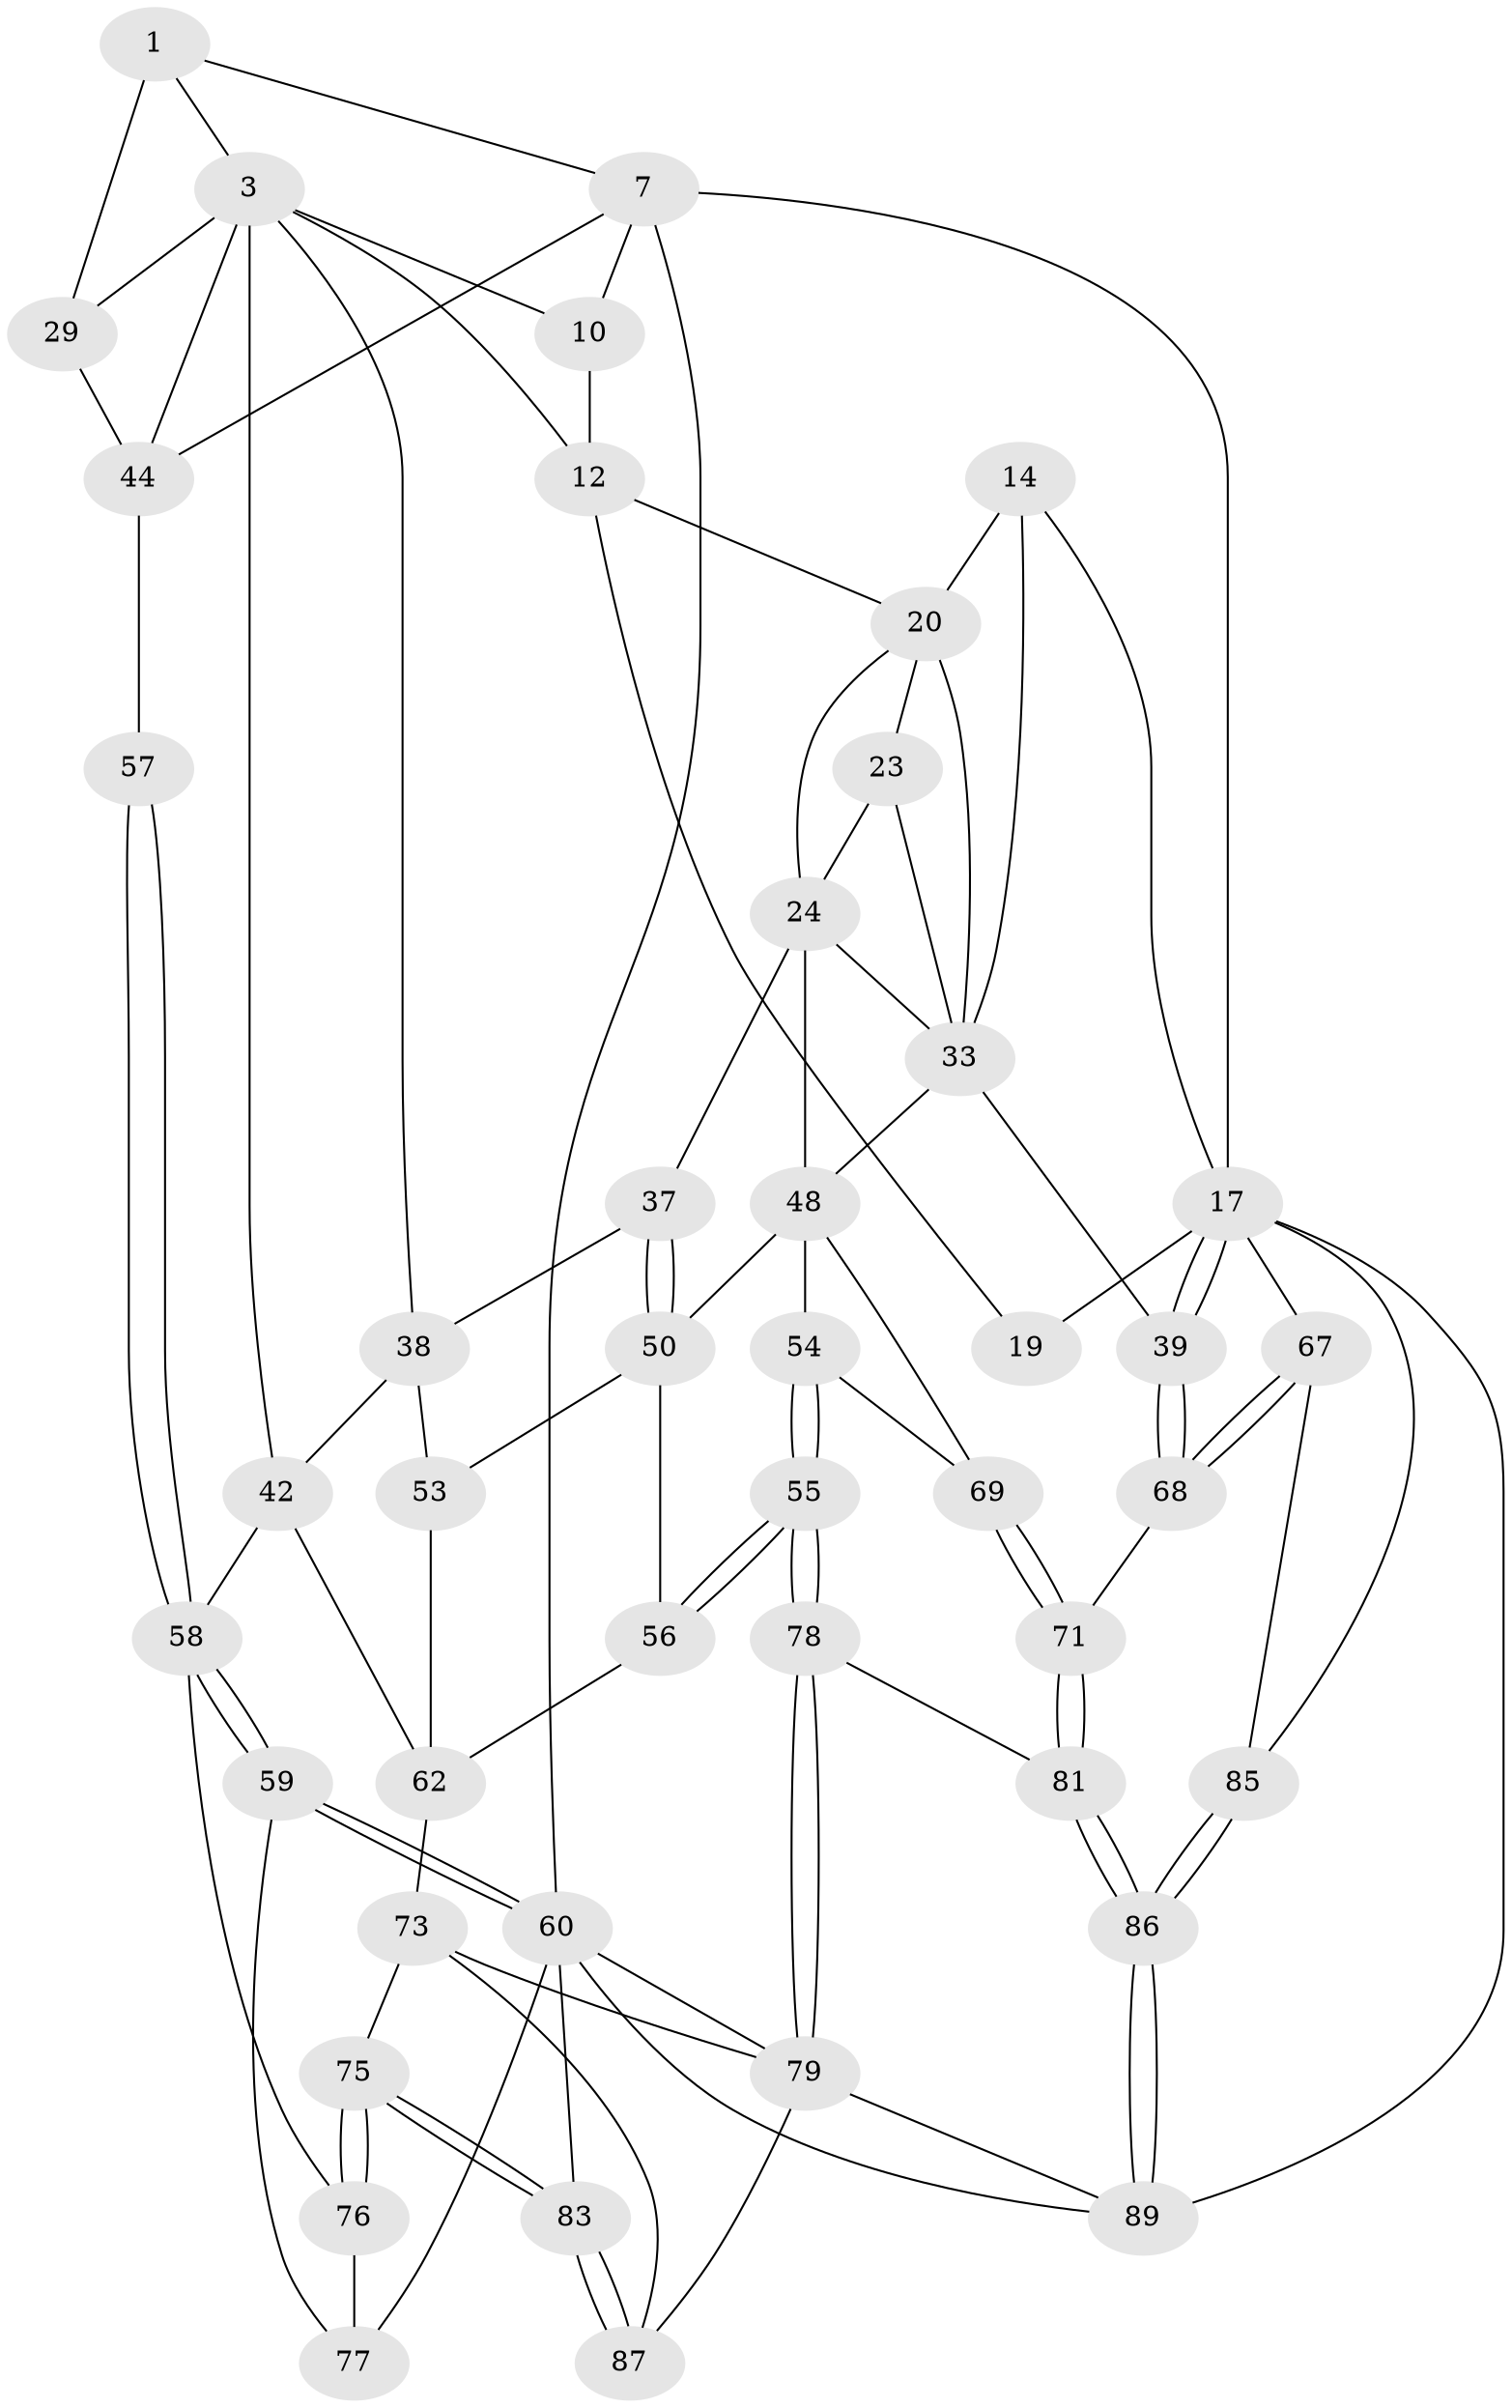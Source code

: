 // original degree distribution, {3: 0.04395604395604396, 4: 0.2087912087912088, 6: 0.21978021978021978, 5: 0.5274725274725275}
// Generated by graph-tools (version 1.1) at 2025/21/03/04/25 18:21:35]
// undirected, 45 vertices, 102 edges
graph export_dot {
graph [start="1"]
  node [color=gray90,style=filled];
  1 [pos="+0.06237937871390035+0.15033805907620032",super="+2+6"];
  3 [pos="+0.1131537697467629+0.21329146017433323",super="+28+4"];
  7 [pos="+0+0.28105081395786535",super="+8"];
  10 [pos="+0+0"];
  12 [pos="+0.39747909419624505+0.03861228827216504",super="+13"];
  14 [pos="+0.7221654393966251+0.11327412902227438",super="+15"];
  17 [pos="+1+0.11627105375368313",super="+18"];
  19 [pos="+0.7103516414221228+0"];
  20 [pos="+0.6376670224378189+0.19326347644354316",super="+22+21"];
  23 [pos="+0.6360605620339832+0.25938149183204545"];
  24 [pos="+0.6106470284971801+0.28495973770212224",super="+36"];
  29 [pos="+0.09377343904833575+0.25488615054826885",super="+31"];
  33 [pos="+0.792754308618649+0.3434920783444686",super="+34+40"];
  37 [pos="+0.5248524345617882+0.3294660344908626"];
  38 [pos="+0.38644052619802755+0.19209195531654838",super="+41"];
  39 [pos="+1+0.4975188662258769"];
  42 [pos="+0.2642562553277984+0.4343705272538949",super="+64"];
  44 [pos="+0.1421721425996896+0.3772242214181919",super="+45+46"];
  48 [pos="+0.6683291676194119+0.36570822980697343",super="+49+51"];
  50 [pos="+0.5243262972502389+0.33507573592621454",super="+52"];
  53 [pos="+0.40131800013303887+0.42171878223742876"];
  54 [pos="+0.5840025244890382+0.5754799364218797"];
  55 [pos="+0.5808403624341294+0.5800205850694499"];
  56 [pos="+0.5312930772225515+0.5817569309829704",super="+61"];
  57 [pos="+0.04264987023470805+0.5132571648967834"];
  58 [pos="+0.03144746945069293+0.540827627401072",super="+65"];
  59 [pos="+0+0.6001476437523129"];
  60 [pos="+0+0.6336346398628209",super="+70"];
  62 [pos="+0.4078278859497013+0.43419000140253117",super="+63"];
  67 [pos="+1+0.6346721454359124"];
  68 [pos="+1+0.5047616729013461"];
  69 [pos="+0.7348665271993309+0.5031258860874396"];
  71 [pos="+0.8133605869569108+0.6634457533405086"];
  73 [pos="+0.39230505307059077+0.7042919584378968",super="+74"];
  75 [pos="+0.24678595317720683+0.7487246684563907"];
  76 [pos="+0.2031985584468738+0.7006348695585343"];
  77 [pos="+0.14631295924906565+0.7010004456590482"];
  78 [pos="+0.6737431897290104+0.7653513004489743"];
  79 [pos="+0.49874414468104505+0.8646327841345103",super="+90+80"];
  81 [pos="+0.7157443811980079+0.7834699435041531"];
  83 [pos="+0.09435784166340314+1"];
  85 [pos="+0.92573314170302+0.8079614743853795"];
  86 [pos="+0.7367528146578082+0.8095981093756415"];
  87 [pos="+0.37146104216249726+0.8944363539540944"];
  89 [pos="+0.7749787678489533+1",super="+91"];
  1 -- 3;
  1 -- 29 [weight=2];
  1 -- 7;
  3 -- 42;
  3 -- 10;
  3 -- 12;
  3 -- 38;
  3 -- 44;
  3 -- 29;
  7 -- 10;
  7 -- 60 [weight=2];
  7 -- 44;
  7 -- 17;
  10 -- 12;
  12 -- 19;
  12 -- 20;
  14 -- 20 [weight=2];
  14 -- 17;
  14 -- 33;
  17 -- 39;
  17 -- 39;
  17 -- 67;
  17 -- 19;
  17 -- 85;
  17 -- 89 [weight=2];
  20 -- 23;
  20 -- 33;
  20 -- 24;
  23 -- 24;
  23 -- 33;
  24 -- 33;
  24 -- 48;
  24 -- 37;
  29 -- 44;
  33 -- 39;
  33 -- 48;
  37 -- 38;
  37 -- 50;
  37 -- 50;
  38 -- 42;
  38 -- 53;
  39 -- 68;
  39 -- 68;
  42 -- 62;
  42 -- 58;
  44 -- 57 [weight=2];
  48 -- 50;
  48 -- 54;
  48 -- 69;
  50 -- 56;
  50 -- 53;
  53 -- 62;
  54 -- 55;
  54 -- 55;
  54 -- 69;
  55 -- 56;
  55 -- 56;
  55 -- 78;
  55 -- 78;
  56 -- 62 [weight=2];
  57 -- 58;
  57 -- 58;
  58 -- 59;
  58 -- 59;
  58 -- 76;
  59 -- 60;
  59 -- 60;
  59 -- 77;
  60 -- 83;
  60 -- 89;
  60 -- 77;
  60 -- 79;
  62 -- 73;
  67 -- 68;
  67 -- 68;
  67 -- 85;
  68 -- 71;
  69 -- 71;
  69 -- 71;
  71 -- 81;
  71 -- 81;
  73 -- 79;
  73 -- 75;
  73 -- 87;
  75 -- 76;
  75 -- 76;
  75 -- 83;
  75 -- 83;
  76 -- 77;
  78 -- 79;
  78 -- 79;
  78 -- 81;
  79 -- 89;
  79 -- 87;
  81 -- 86;
  81 -- 86;
  83 -- 87;
  83 -- 87;
  85 -- 86;
  85 -- 86;
  86 -- 89;
  86 -- 89;
}
